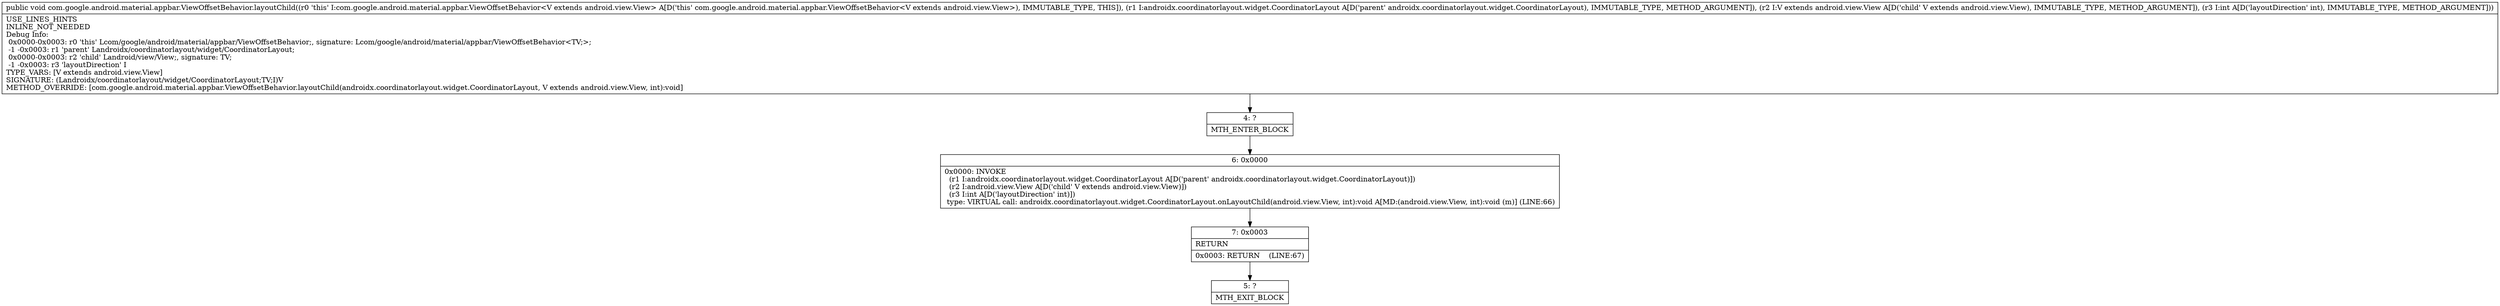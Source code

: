 digraph "CFG forcom.google.android.material.appbar.ViewOffsetBehavior.layoutChild(Landroidx\/coordinatorlayout\/widget\/CoordinatorLayout;Landroid\/view\/View;I)V" {
Node_4 [shape=record,label="{4\:\ ?|MTH_ENTER_BLOCK\l}"];
Node_6 [shape=record,label="{6\:\ 0x0000|0x0000: INVOKE  \l  (r1 I:androidx.coordinatorlayout.widget.CoordinatorLayout A[D('parent' androidx.coordinatorlayout.widget.CoordinatorLayout)])\l  (r2 I:android.view.View A[D('child' V extends android.view.View)])\l  (r3 I:int A[D('layoutDirection' int)])\l type: VIRTUAL call: androidx.coordinatorlayout.widget.CoordinatorLayout.onLayoutChild(android.view.View, int):void A[MD:(android.view.View, int):void (m)] (LINE:66)\l}"];
Node_7 [shape=record,label="{7\:\ 0x0003|RETURN\l|0x0003: RETURN    (LINE:67)\l}"];
Node_5 [shape=record,label="{5\:\ ?|MTH_EXIT_BLOCK\l}"];
MethodNode[shape=record,label="{public void com.google.android.material.appbar.ViewOffsetBehavior.layoutChild((r0 'this' I:com.google.android.material.appbar.ViewOffsetBehavior\<V extends android.view.View\> A[D('this' com.google.android.material.appbar.ViewOffsetBehavior\<V extends android.view.View\>), IMMUTABLE_TYPE, THIS]), (r1 I:androidx.coordinatorlayout.widget.CoordinatorLayout A[D('parent' androidx.coordinatorlayout.widget.CoordinatorLayout), IMMUTABLE_TYPE, METHOD_ARGUMENT]), (r2 I:V extends android.view.View A[D('child' V extends android.view.View), IMMUTABLE_TYPE, METHOD_ARGUMENT]), (r3 I:int A[D('layoutDirection' int), IMMUTABLE_TYPE, METHOD_ARGUMENT]))  | USE_LINES_HINTS\lINLINE_NOT_NEEDED\lDebug Info:\l  0x0000\-0x0003: r0 'this' Lcom\/google\/android\/material\/appbar\/ViewOffsetBehavior;, signature: Lcom\/google\/android\/material\/appbar\/ViewOffsetBehavior\<TV;\>;\l  \-1 \-0x0003: r1 'parent' Landroidx\/coordinatorlayout\/widget\/CoordinatorLayout;\l  0x0000\-0x0003: r2 'child' Landroid\/view\/View;, signature: TV;\l  \-1 \-0x0003: r3 'layoutDirection' I\lTYPE_VARS: [V extends android.view.View]\lSIGNATURE: (Landroidx\/coordinatorlayout\/widget\/CoordinatorLayout;TV;I)V\lMETHOD_OVERRIDE: [com.google.android.material.appbar.ViewOffsetBehavior.layoutChild(androidx.coordinatorlayout.widget.CoordinatorLayout, V extends android.view.View, int):void]\l}"];
MethodNode -> Node_4;Node_4 -> Node_6;
Node_6 -> Node_7;
Node_7 -> Node_5;
}

